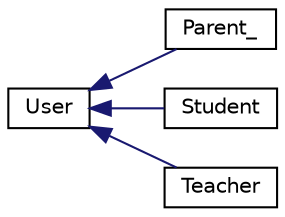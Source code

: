 digraph "Иерархия классов. Графический вид."
{
  edge [fontname="Helvetica",fontsize="10",labelfontname="Helvetica",labelfontsize="10"];
  node [fontname="Helvetica",fontsize="10",shape=record];
  rankdir="LR";
  Node0 [label="User",height=0.2,width=0.4,color="black", fillcolor="white", style="filled",URL="$class_i_e_p_1_1_structures_1_1_user.html",tooltip="Общий класс для всех пользователей "];
  Node0 -> Node1 [dir="back",color="midnightblue",fontsize="10",style="solid",fontname="Helvetica"];
  Node1 [label="Parent_",height=0.2,width=0.4,color="black", fillcolor="white", style="filled",URL="$class_i_e_p_1_1_structures_1_1_parent__.html",tooltip="Класс для хранения данных об родителе "];
  Node0 -> Node2 [dir="back",color="midnightblue",fontsize="10",style="solid",fontname="Helvetica"];
  Node2 [label="Student",height=0.2,width=0.4,color="black", fillcolor="white", style="filled",URL="$class_i_e_p_1_1_structures_1_1_student.html",tooltip="Класс описывающий сущность Студент "];
  Node0 -> Node3 [dir="back",color="midnightblue",fontsize="10",style="solid",fontname="Helvetica"];
  Node3 [label="Teacher",height=0.2,width=0.4,color="black", fillcolor="white", style="filled",URL="$class_i_e_p_1_1_structures_1_1_teacher.html",tooltip="Класс описывает сущность пользователя Преподаватель "];
}

